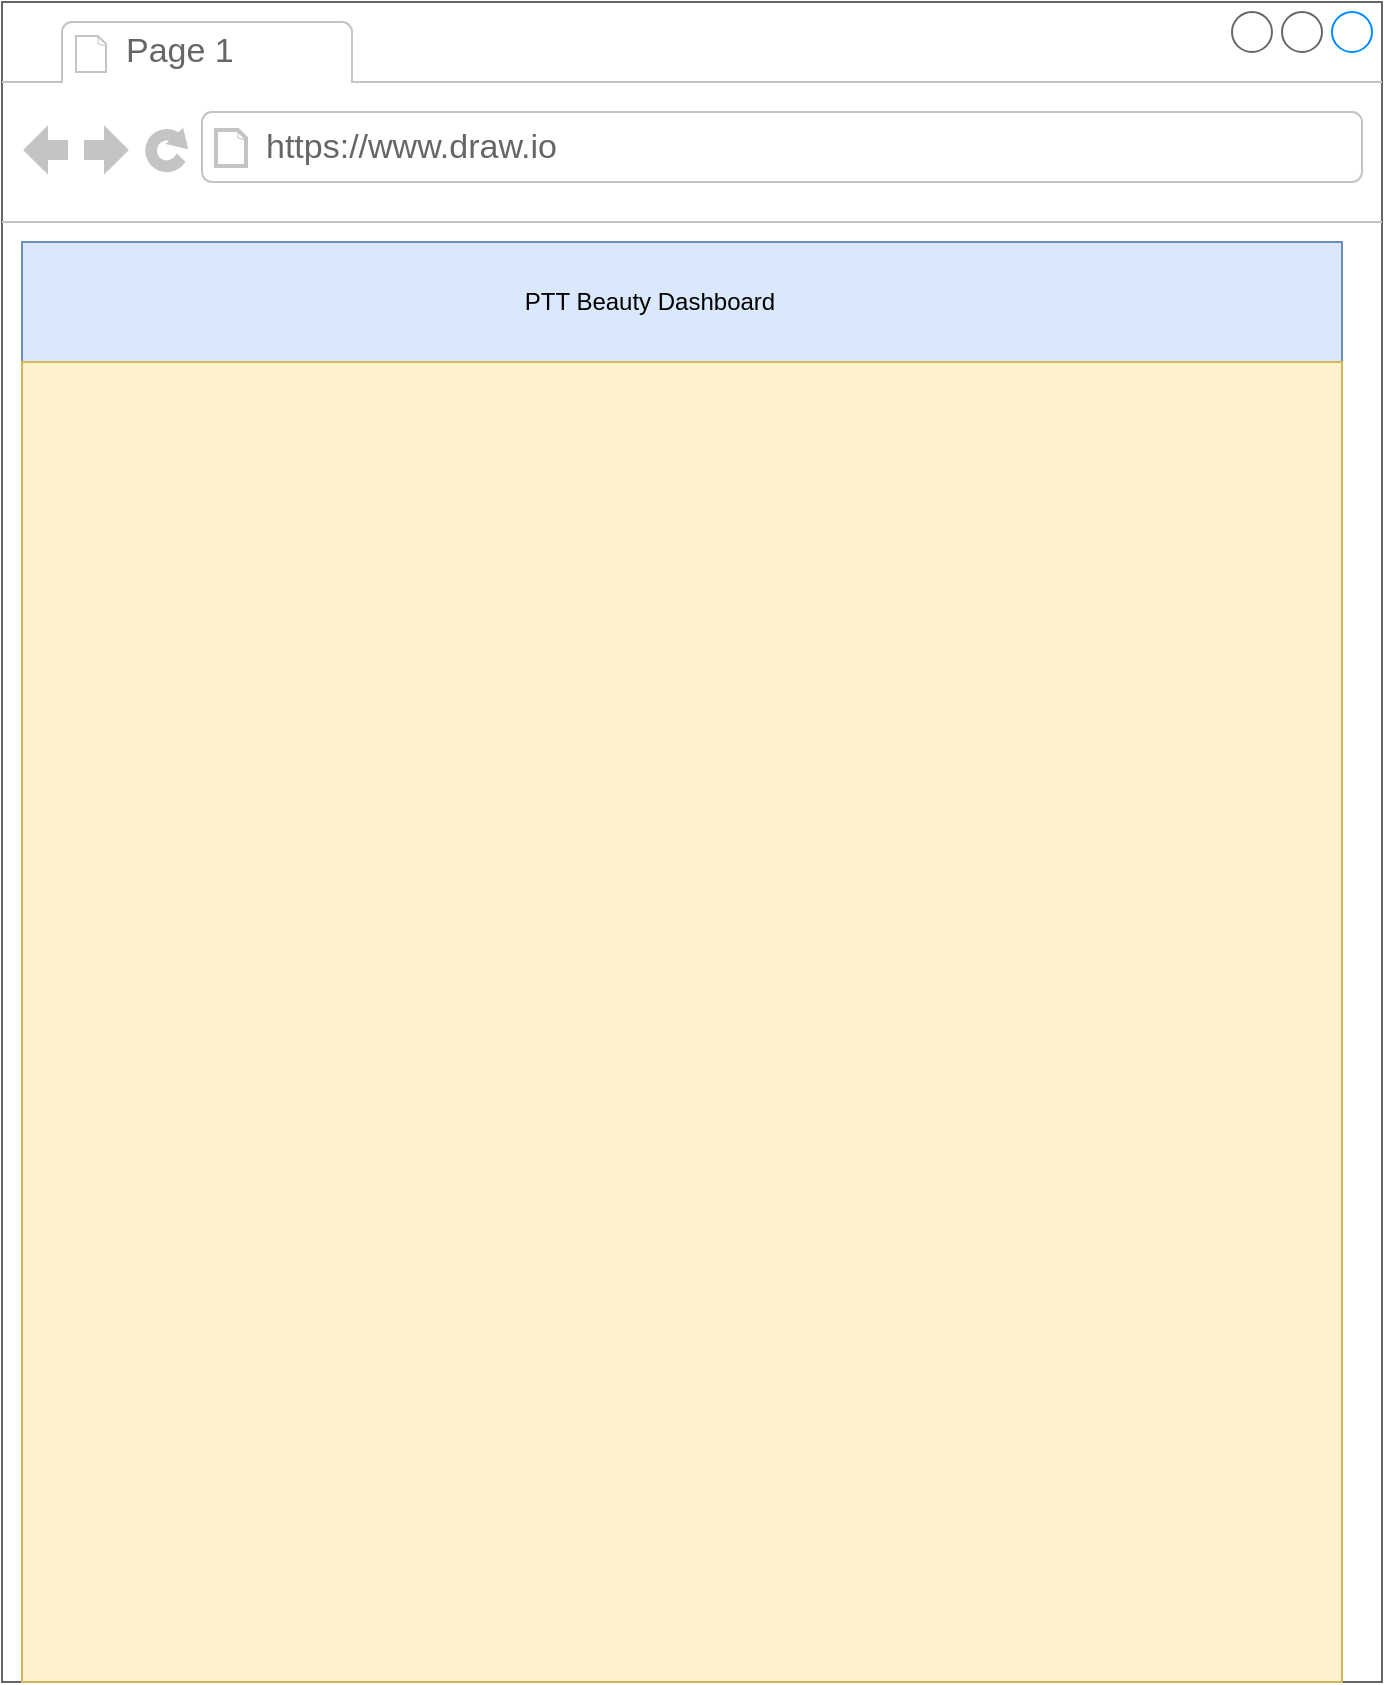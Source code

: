<mxfile version="20.1.4" type="device"><diagram id="bcK17qFEVL93oP36_-nk" name="第 1 页"><mxGraphModel dx="1422" dy="762" grid="1" gridSize="10" guides="1" tooltips="1" connect="1" arrows="1" fold="1" page="1" pageScale="1" pageWidth="827" pageHeight="1169" math="0" shadow="0"><root><mxCell id="0"/><mxCell id="1" parent="0"/><mxCell id="DAP5BVnNPgbcgumkeAHT-2" value="" style="strokeWidth=1;shadow=0;dashed=0;align=center;html=1;shape=mxgraph.mockup.containers.browserWindow;rSize=0;strokeColor=#666666;strokeColor2=#008cff;strokeColor3=#c4c4c4;mainText=,;recursiveResize=0;" vertex="1" parent="1"><mxGeometry x="80" y="60" width="690" height="840" as="geometry"/></mxCell><mxCell id="DAP5BVnNPgbcgumkeAHT-3" value="Page 1" style="strokeWidth=1;shadow=0;dashed=0;align=center;html=1;shape=mxgraph.mockup.containers.anchor;fontSize=17;fontColor=#666666;align=left;" vertex="1" parent="DAP5BVnNPgbcgumkeAHT-2"><mxGeometry x="60" y="12" width="110" height="26" as="geometry"/></mxCell><mxCell id="DAP5BVnNPgbcgumkeAHT-4" value="https://www.draw.io" style="strokeWidth=1;shadow=0;dashed=0;align=center;html=1;shape=mxgraph.mockup.containers.anchor;rSize=0;fontSize=17;fontColor=#666666;align=left;" vertex="1" parent="DAP5BVnNPgbcgumkeAHT-2"><mxGeometry x="130" y="60" width="250" height="26" as="geometry"/></mxCell><mxCell id="DAP5BVnNPgbcgumkeAHT-5" value="" style="rounded=0;whiteSpace=wrap;html=1;fillColor=#dae8fc;strokeColor=#6c8ebf;" vertex="1" parent="DAP5BVnNPgbcgumkeAHT-2"><mxGeometry x="10" y="120" width="660" height="60" as="geometry"/></mxCell><mxCell id="DAP5BVnNPgbcgumkeAHT-6" value="PTT Beauty Dashboard" style="rounded=0;whiteSpace=wrap;html=1;opacity=0;strokeColor=none;" vertex="1" parent="DAP5BVnNPgbcgumkeAHT-2"><mxGeometry x="209" y="120" width="230" height="60" as="geometry"/></mxCell><mxCell id="DAP5BVnNPgbcgumkeAHT-7" value="" style="whiteSpace=wrap;html=1;aspect=fixed;fillColor=#fff2cc;strokeColor=#d6b656;" vertex="1" parent="DAP5BVnNPgbcgumkeAHT-2"><mxGeometry x="10" y="180" width="660" height="660" as="geometry"/></mxCell><mxCell id="DAP5BVnNPgbcgumkeAHT-9" value="" style="shape=image;html=1;verticalAlign=top;verticalLabelPosition=bottom;labelBackgroundColor=#ffffff;imageAspect=0;aspect=fixed;image=https://cdn0.iconfinder.com/data/icons/user-pictures/100/female-128.png" vertex="1" parent="DAP5BVnNPgbcgumkeAHT-2"><mxGeometry x="20" y="200" width="128" height="128" as="geometry"/></mxCell><mxCell id="DAP5BVnNPgbcgumkeAHT-10" value="" style="shape=image;html=1;verticalAlign=top;verticalLabelPosition=bottom;labelBackgroundColor=#ffffff;imageAspect=0;aspect=fixed;image=https://cdn1.iconfinder.com/data/icons/user-pictures/100/girl-128.png" vertex="1" parent="DAP5BVnNPgbcgumkeAHT-2"><mxGeometry x="191" y="200" width="128" height="128" as="geometry"/></mxCell><mxCell id="DAP5BVnNPgbcgumkeAHT-11" value="" style="shape=image;html=1;verticalAlign=top;verticalLabelPosition=bottom;labelBackgroundColor=#ffffff;imageAspect=0;aspect=fixed;image=https://cdn2.iconfinder.com/data/icons/valentine-day-16/512/554_Girl__person__woman_Avatar_Women_valentine_valentines_day_love-128.png" vertex="1" parent="DAP5BVnNPgbcgumkeAHT-2"><mxGeometry x="370" y="200" width="128" height="128" as="geometry"/></mxCell><mxCell id="DAP5BVnNPgbcgumkeAHT-13" value="" style="shape=image;html=1;verticalAlign=top;verticalLabelPosition=bottom;labelBackgroundColor=#ffffff;imageAspect=0;aspect=fixed;image=https://cdn0.iconfinder.com/data/icons/pokemon-go-vol-2/135/_Pokemon_Trainer_Girl-128.png" vertex="1" parent="DAP5BVnNPgbcgumkeAHT-2"><mxGeometry x="530" y="200" width="128" height="128" as="geometry"/></mxCell><mxCell id="DAP5BVnNPgbcgumkeAHT-14" value="" style="shape=image;html=1;verticalAlign=top;verticalLabelPosition=bottom;labelBackgroundColor=#ffffff;imageAspect=0;aspect=fixed;image=https://cdn0.iconfinder.com/data/icons/user-pictures/100/female-128.png" vertex="1" parent="DAP5BVnNPgbcgumkeAHT-2"><mxGeometry x="20" y="410" width="128" height="128" as="geometry"/></mxCell><mxCell id="DAP5BVnNPgbcgumkeAHT-15" value="" style="shape=image;html=1;verticalAlign=top;verticalLabelPosition=bottom;labelBackgroundColor=#ffffff;imageAspect=0;aspect=fixed;image=https://cdn1.iconfinder.com/data/icons/user-pictures/100/girl-128.png" vertex="1" parent="DAP5BVnNPgbcgumkeAHT-2"><mxGeometry x="191" y="410" width="128" height="128" as="geometry"/></mxCell><mxCell id="DAP5BVnNPgbcgumkeAHT-16" value="" style="shape=image;html=1;verticalAlign=top;verticalLabelPosition=bottom;labelBackgroundColor=#ffffff;imageAspect=0;aspect=fixed;image=https://cdn2.iconfinder.com/data/icons/valentine-day-16/512/554_Girl__person__woman_Avatar_Women_valentine_valentines_day_love-128.png" vertex="1" parent="DAP5BVnNPgbcgumkeAHT-2"><mxGeometry x="370" y="410" width="128" height="128" as="geometry"/></mxCell><mxCell id="DAP5BVnNPgbcgumkeAHT-17" value="" style="shape=image;html=1;verticalAlign=top;verticalLabelPosition=bottom;labelBackgroundColor=#ffffff;imageAspect=0;aspect=fixed;image=https://cdn0.iconfinder.com/data/icons/pokemon-go-vol-2/135/_Pokemon_Trainer_Girl-128.png" vertex="1" parent="DAP5BVnNPgbcgumkeAHT-2"><mxGeometry x="530" y="410" width="128" height="128" as="geometry"/></mxCell><mxCell id="DAP5BVnNPgbcgumkeAHT-18" value="" style="shape=image;html=1;verticalAlign=top;verticalLabelPosition=bottom;labelBackgroundColor=#ffffff;imageAspect=0;aspect=fixed;image=https://cdn0.iconfinder.com/data/icons/user-pictures/100/female-128.png" vertex="1" parent="DAP5BVnNPgbcgumkeAHT-2"><mxGeometry x="20" y="590" width="128" height="128" as="geometry"/></mxCell><mxCell id="DAP5BVnNPgbcgumkeAHT-19" value="" style="shape=image;html=1;verticalAlign=top;verticalLabelPosition=bottom;labelBackgroundColor=#ffffff;imageAspect=0;aspect=fixed;image=https://cdn1.iconfinder.com/data/icons/user-pictures/100/girl-128.png" vertex="1" parent="DAP5BVnNPgbcgumkeAHT-2"><mxGeometry x="191" y="590" width="128" height="128" as="geometry"/></mxCell><mxCell id="DAP5BVnNPgbcgumkeAHT-20" value="" style="shape=image;html=1;verticalAlign=top;verticalLabelPosition=bottom;labelBackgroundColor=#ffffff;imageAspect=0;aspect=fixed;image=https://cdn2.iconfinder.com/data/icons/valentine-day-16/512/554_Girl__person__woman_Avatar_Women_valentine_valentines_day_love-128.png" vertex="1" parent="DAP5BVnNPgbcgumkeAHT-2"><mxGeometry x="370" y="590" width="128" height="128" as="geometry"/></mxCell><mxCell id="DAP5BVnNPgbcgumkeAHT-21" value="" style="shape=image;html=1;verticalAlign=top;verticalLabelPosition=bottom;labelBackgroundColor=#ffffff;imageAspect=0;aspect=fixed;image=https://cdn0.iconfinder.com/data/icons/pokemon-go-vol-2/135/_Pokemon_Trainer_Girl-128.png" vertex="1" parent="DAP5BVnNPgbcgumkeAHT-2"><mxGeometry x="530" y="590" width="128" height="128" as="geometry"/></mxCell></root></mxGraphModel></diagram></mxfile>